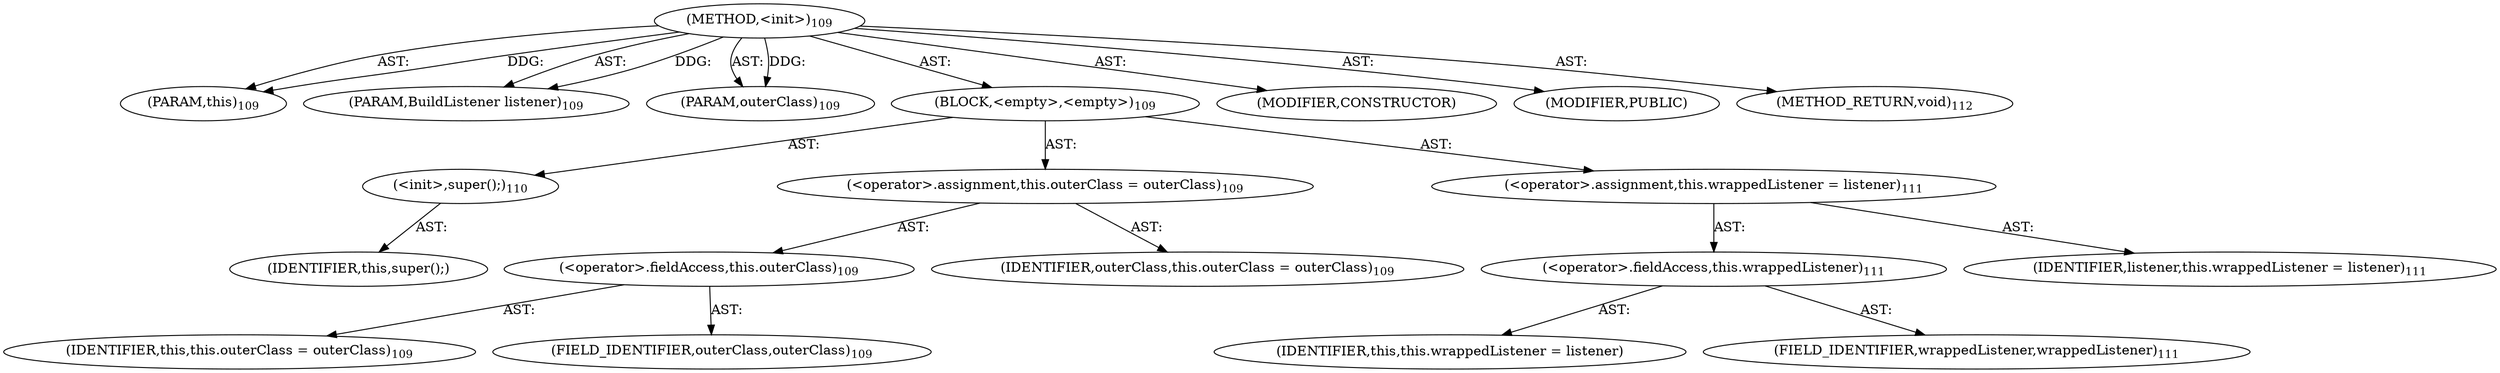 digraph "&lt;init&gt;" {  
"111669149698" [label = <(METHOD,&lt;init&gt;)<SUB>109</SUB>> ]
"115964116999" [label = <(PARAM,this)<SUB>109</SUB>> ]
"115964117018" [label = <(PARAM,BuildListener listener)<SUB>109</SUB>> ]
"115964117000" [label = <(PARAM,outerClass)<SUB>109</SUB>> ]
"25769803778" [label = <(BLOCK,&lt;empty&gt;,&lt;empty&gt;)<SUB>109</SUB>> ]
"30064771072" [label = <(&lt;init&gt;,super();)<SUB>110</SUB>> ]
"68719476743" [label = <(IDENTIFIER,this,super();)> ]
"30064771073" [label = <(&lt;operator&gt;.assignment,this.outerClass = outerClass)<SUB>109</SUB>> ]
"30064771074" [label = <(&lt;operator&gt;.fieldAccess,this.outerClass)<SUB>109</SUB>> ]
"68719476744" [label = <(IDENTIFIER,this,this.outerClass = outerClass)<SUB>109</SUB>> ]
"55834574848" [label = <(FIELD_IDENTIFIER,outerClass,outerClass)<SUB>109</SUB>> ]
"68719476745" [label = <(IDENTIFIER,outerClass,this.outerClass = outerClass)<SUB>109</SUB>> ]
"30064771075" [label = <(&lt;operator&gt;.assignment,this.wrappedListener = listener)<SUB>111</SUB>> ]
"30064771076" [label = <(&lt;operator&gt;.fieldAccess,this.wrappedListener)<SUB>111</SUB>> ]
"68719476770" [label = <(IDENTIFIER,this,this.wrappedListener = listener)> ]
"55834574849" [label = <(FIELD_IDENTIFIER,wrappedListener,wrappedListener)<SUB>111</SUB>> ]
"68719476771" [label = <(IDENTIFIER,listener,this.wrappedListener = listener)<SUB>111</SUB>> ]
"133143986181" [label = <(MODIFIER,CONSTRUCTOR)> ]
"133143986182" [label = <(MODIFIER,PUBLIC)> ]
"128849018882" [label = <(METHOD_RETURN,void)<SUB>112</SUB>> ]
  "111669149698" -> "115964116999"  [ label = "AST: "] 
  "111669149698" -> "115964117018"  [ label = "AST: "] 
  "111669149698" -> "115964117000"  [ label = "AST: "] 
  "111669149698" -> "25769803778"  [ label = "AST: "] 
  "111669149698" -> "133143986181"  [ label = "AST: "] 
  "111669149698" -> "133143986182"  [ label = "AST: "] 
  "111669149698" -> "128849018882"  [ label = "AST: "] 
  "25769803778" -> "30064771072"  [ label = "AST: "] 
  "25769803778" -> "30064771073"  [ label = "AST: "] 
  "25769803778" -> "30064771075"  [ label = "AST: "] 
  "30064771072" -> "68719476743"  [ label = "AST: "] 
  "30064771073" -> "30064771074"  [ label = "AST: "] 
  "30064771073" -> "68719476745"  [ label = "AST: "] 
  "30064771074" -> "68719476744"  [ label = "AST: "] 
  "30064771074" -> "55834574848"  [ label = "AST: "] 
  "30064771075" -> "30064771076"  [ label = "AST: "] 
  "30064771075" -> "68719476771"  [ label = "AST: "] 
  "30064771076" -> "68719476770"  [ label = "AST: "] 
  "30064771076" -> "55834574849"  [ label = "AST: "] 
  "111669149698" -> "115964116999"  [ label = "DDG: "] 
  "111669149698" -> "115964117018"  [ label = "DDG: "] 
  "111669149698" -> "115964117000"  [ label = "DDG: "] 
}
